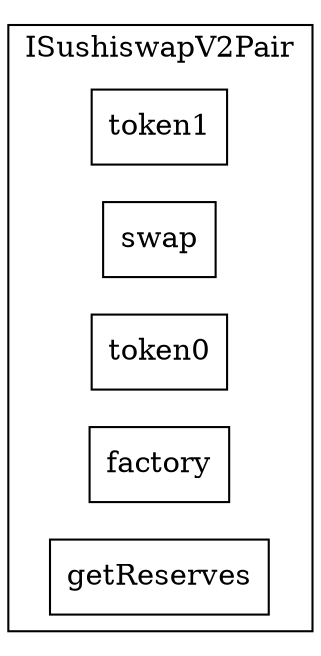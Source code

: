 strict digraph {
rankdir="LR"
node [shape=box]
subgraph cluster_37_ISushiswapV2Pair {
label = "ISushiswapV2Pair"
"37_token1" [label="token1"]
"37_swap" [label="swap"]
"37_token0" [label="token0"]
"37_factory" [label="factory"]
"37_getReserves" [label="getReserves"]
}subgraph cluster_solidity {
label = "[Solidity]"
}
}